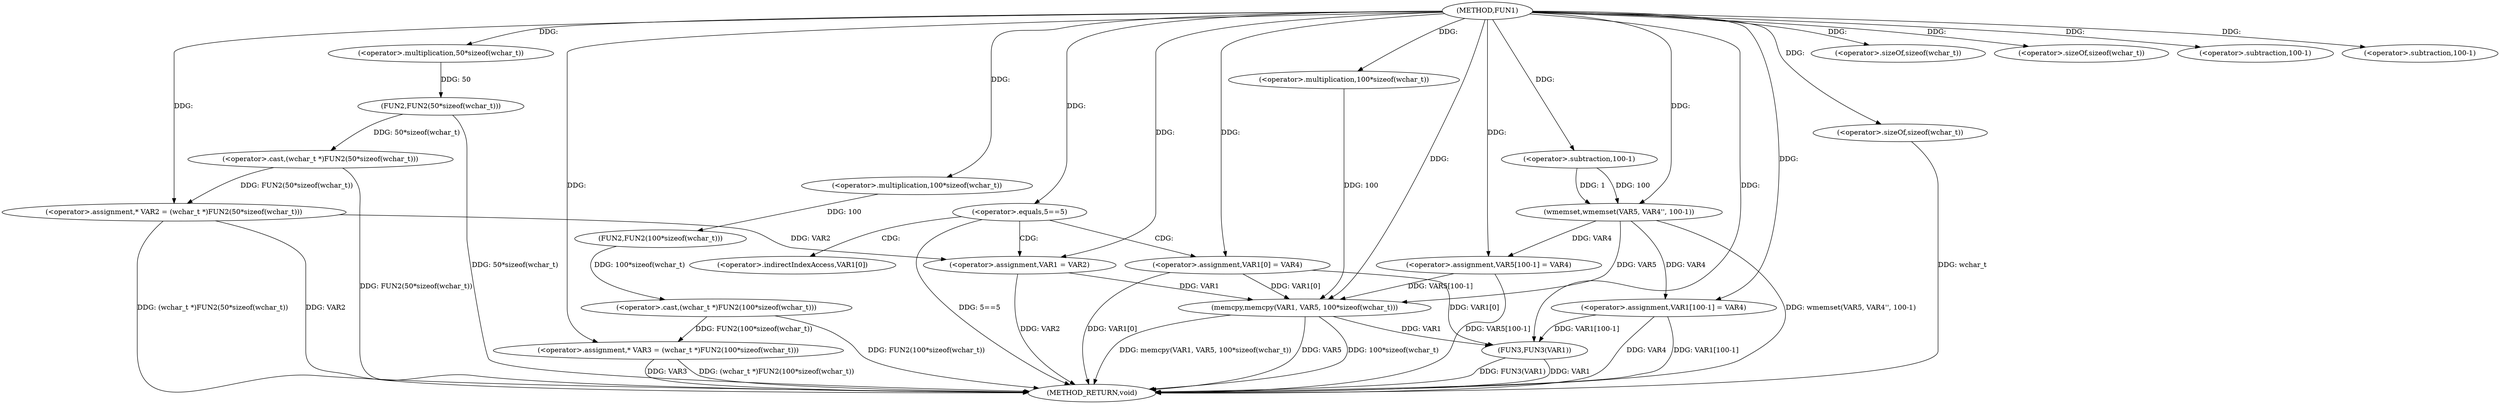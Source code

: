 digraph FUN1 {  
"1000100" [label = "(METHOD,FUN1)" ]
"1000167" [label = "(METHOD_RETURN,void)" ]
"1000104" [label = "(<operator>.assignment,* VAR2 = (wchar_t *)FUN2(50*sizeof(wchar_t)))" ]
"1000106" [label = "(<operator>.cast,(wchar_t *)FUN2(50*sizeof(wchar_t)))" ]
"1000108" [label = "(FUN2,FUN2(50*sizeof(wchar_t)))" ]
"1000109" [label = "(<operator>.multiplication,50*sizeof(wchar_t))" ]
"1000111" [label = "(<operator>.sizeOf,sizeof(wchar_t))" ]
"1000114" [label = "(<operator>.assignment,* VAR3 = (wchar_t *)FUN2(100*sizeof(wchar_t)))" ]
"1000116" [label = "(<operator>.cast,(wchar_t *)FUN2(100*sizeof(wchar_t)))" ]
"1000118" [label = "(FUN2,FUN2(100*sizeof(wchar_t)))" ]
"1000119" [label = "(<operator>.multiplication,100*sizeof(wchar_t))" ]
"1000121" [label = "(<operator>.sizeOf,sizeof(wchar_t))" ]
"1000124" [label = "(<operator>.equals,5==5)" ]
"1000128" [label = "(<operator>.assignment,VAR1 = VAR2)" ]
"1000131" [label = "(<operator>.assignment,VAR1[0] = VAR4)" ]
"1000138" [label = "(wmemset,wmemset(VAR5, VAR4'', 100-1))" ]
"1000141" [label = "(<operator>.subtraction,100-1)" ]
"1000144" [label = "(<operator>.assignment,VAR5[100-1] = VAR4)" ]
"1000147" [label = "(<operator>.subtraction,100-1)" ]
"1000151" [label = "(memcpy,memcpy(VAR1, VAR5, 100*sizeof(wchar_t)))" ]
"1000154" [label = "(<operator>.multiplication,100*sizeof(wchar_t))" ]
"1000156" [label = "(<operator>.sizeOf,sizeof(wchar_t))" ]
"1000158" [label = "(<operator>.assignment,VAR1[100-1] = VAR4)" ]
"1000161" [label = "(<operator>.subtraction,100-1)" ]
"1000165" [label = "(FUN3,FUN3(VAR1))" ]
"1000132" [label = "(<operator>.indirectIndexAccess,VAR1[0])" ]
  "1000158" -> "1000167"  [ label = "DDG: VAR1[100-1]"] 
  "1000106" -> "1000167"  [ label = "DDG: FUN2(50*sizeof(wchar_t))"] 
  "1000151" -> "1000167"  [ label = "DDG: memcpy(VAR1, VAR5, 100*sizeof(wchar_t))"] 
  "1000156" -> "1000167"  [ label = "DDG: wchar_t"] 
  "1000104" -> "1000167"  [ label = "DDG: VAR2"] 
  "1000131" -> "1000167"  [ label = "DDG: VAR1[0]"] 
  "1000165" -> "1000167"  [ label = "DDG: VAR1"] 
  "1000114" -> "1000167"  [ label = "DDG: VAR3"] 
  "1000151" -> "1000167"  [ label = "DDG: VAR5"] 
  "1000116" -> "1000167"  [ label = "DDG: FUN2(100*sizeof(wchar_t))"] 
  "1000151" -> "1000167"  [ label = "DDG: 100*sizeof(wchar_t)"] 
  "1000144" -> "1000167"  [ label = "DDG: VAR5[100-1]"] 
  "1000128" -> "1000167"  [ label = "DDG: VAR2"] 
  "1000158" -> "1000167"  [ label = "DDG: VAR4"] 
  "1000138" -> "1000167"  [ label = "DDG: wmemset(VAR5, VAR4'', 100-1)"] 
  "1000114" -> "1000167"  [ label = "DDG: (wchar_t *)FUN2(100*sizeof(wchar_t))"] 
  "1000104" -> "1000167"  [ label = "DDG: (wchar_t *)FUN2(50*sizeof(wchar_t))"] 
  "1000108" -> "1000167"  [ label = "DDG: 50*sizeof(wchar_t)"] 
  "1000124" -> "1000167"  [ label = "DDG: 5==5"] 
  "1000165" -> "1000167"  [ label = "DDG: FUN3(VAR1)"] 
  "1000106" -> "1000104"  [ label = "DDG: FUN2(50*sizeof(wchar_t))"] 
  "1000100" -> "1000104"  [ label = "DDG: "] 
  "1000108" -> "1000106"  [ label = "DDG: 50*sizeof(wchar_t)"] 
  "1000109" -> "1000108"  [ label = "DDG: 50"] 
  "1000100" -> "1000109"  [ label = "DDG: "] 
  "1000100" -> "1000111"  [ label = "DDG: "] 
  "1000116" -> "1000114"  [ label = "DDG: FUN2(100*sizeof(wchar_t))"] 
  "1000100" -> "1000114"  [ label = "DDG: "] 
  "1000118" -> "1000116"  [ label = "DDG: 100*sizeof(wchar_t)"] 
  "1000119" -> "1000118"  [ label = "DDG: 100"] 
  "1000100" -> "1000119"  [ label = "DDG: "] 
  "1000100" -> "1000121"  [ label = "DDG: "] 
  "1000100" -> "1000124"  [ label = "DDG: "] 
  "1000104" -> "1000128"  [ label = "DDG: VAR2"] 
  "1000100" -> "1000128"  [ label = "DDG: "] 
  "1000100" -> "1000131"  [ label = "DDG: "] 
  "1000100" -> "1000138"  [ label = "DDG: "] 
  "1000141" -> "1000138"  [ label = "DDG: 100"] 
  "1000141" -> "1000138"  [ label = "DDG: 1"] 
  "1000100" -> "1000141"  [ label = "DDG: "] 
  "1000138" -> "1000144"  [ label = "DDG: VAR4"] 
  "1000100" -> "1000144"  [ label = "DDG: "] 
  "1000100" -> "1000147"  [ label = "DDG: "] 
  "1000131" -> "1000151"  [ label = "DDG: VAR1[0]"] 
  "1000128" -> "1000151"  [ label = "DDG: VAR1"] 
  "1000100" -> "1000151"  [ label = "DDG: "] 
  "1000138" -> "1000151"  [ label = "DDG: VAR5"] 
  "1000144" -> "1000151"  [ label = "DDG: VAR5[100-1]"] 
  "1000154" -> "1000151"  [ label = "DDG: 100"] 
  "1000100" -> "1000154"  [ label = "DDG: "] 
  "1000100" -> "1000156"  [ label = "DDG: "] 
  "1000100" -> "1000158"  [ label = "DDG: "] 
  "1000138" -> "1000158"  [ label = "DDG: VAR4"] 
  "1000100" -> "1000161"  [ label = "DDG: "] 
  "1000158" -> "1000165"  [ label = "DDG: VAR1[100-1]"] 
  "1000131" -> "1000165"  [ label = "DDG: VAR1[0]"] 
  "1000151" -> "1000165"  [ label = "DDG: VAR1"] 
  "1000100" -> "1000165"  [ label = "DDG: "] 
  "1000124" -> "1000132"  [ label = "CDG: "] 
  "1000124" -> "1000128"  [ label = "CDG: "] 
  "1000124" -> "1000131"  [ label = "CDG: "] 
}
